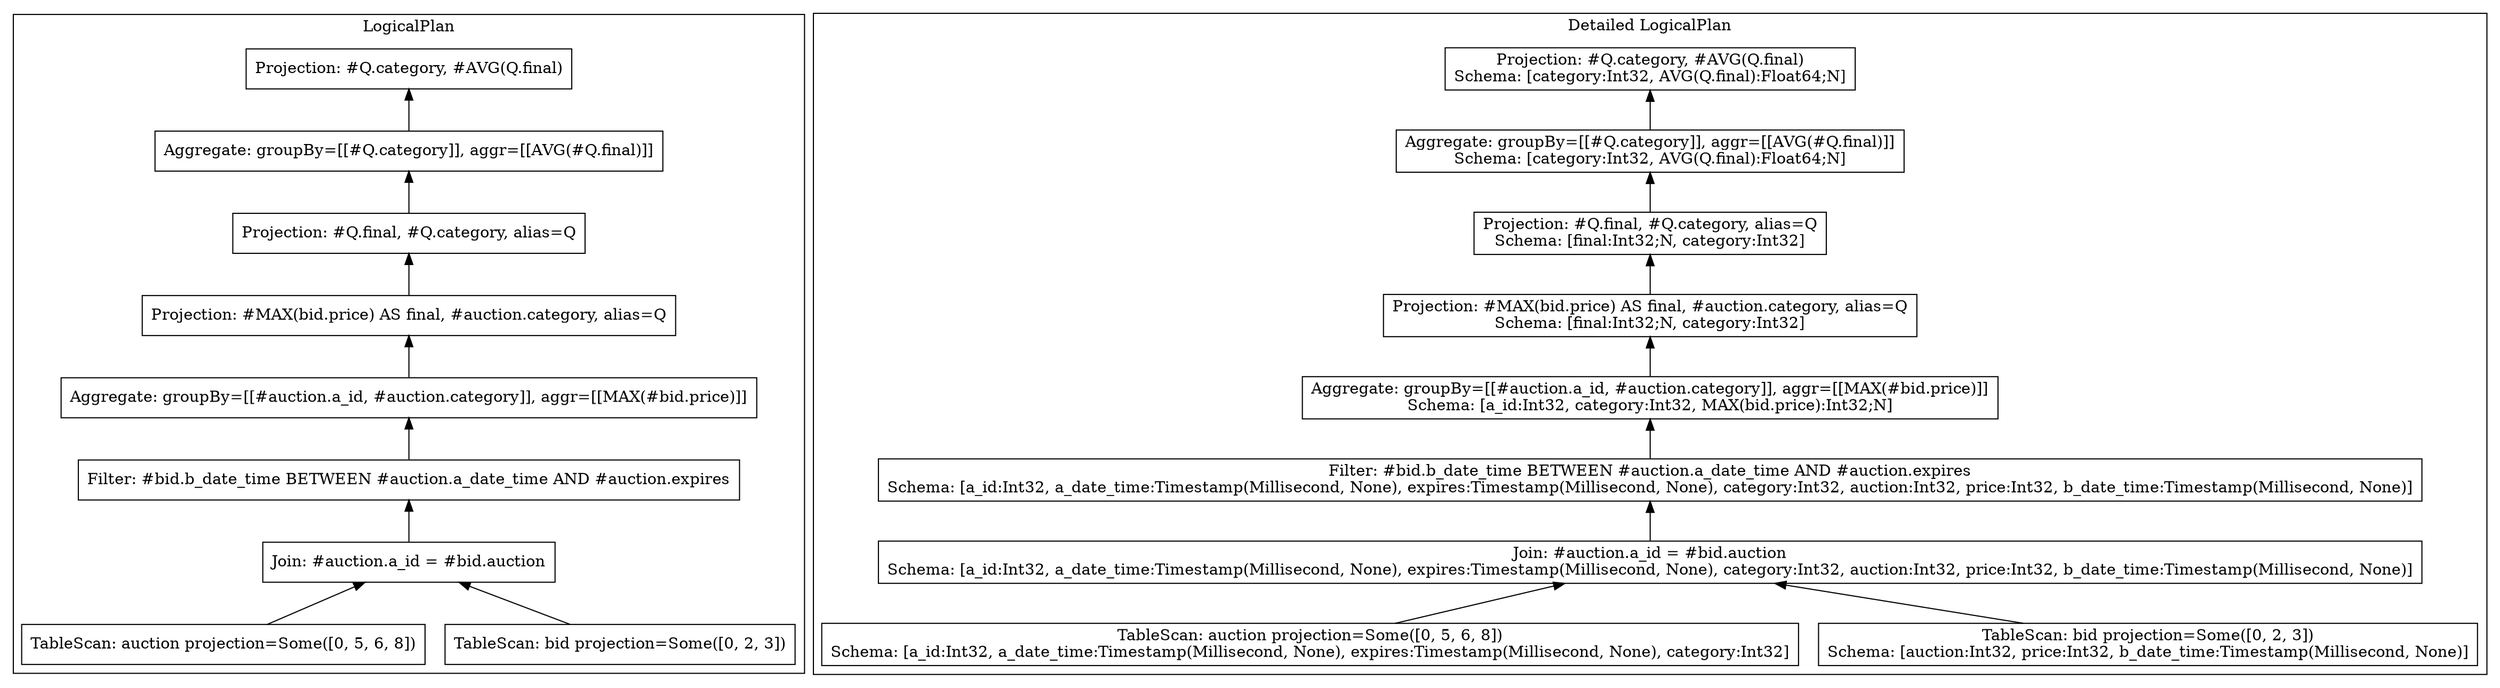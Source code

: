 // Begin DataFusion GraphViz Plan (see https://graphviz.org)
digraph {
  subgraph cluster_1
  {
    graph[label="LogicalPlan"]
    2[shape=box label="Projection: #Q.category, #AVG(Q.final)"]
    3[shape=box label="Aggregate: groupBy=[[#Q.category]], aggr=[[AVG(#Q.final)]]"]
    2 -> 3 [arrowhead=none, arrowtail=normal, dir=back]
    4[shape=box label="Projection: #Q.final, #Q.category, alias=Q"]
    3 -> 4 [arrowhead=none, arrowtail=normal, dir=back]
    5[shape=box label="Projection: #MAX(bid.price) AS final, #auction.category, alias=Q"]
    4 -> 5 [arrowhead=none, arrowtail=normal, dir=back]
    6[shape=box label="Aggregate: groupBy=[[#auction.a_id, #auction.category]], aggr=[[MAX(#bid.price)]]"]
    5 -> 6 [arrowhead=none, arrowtail=normal, dir=back]
    7[shape=box label="Filter: #bid.b_date_time BETWEEN #auction.a_date_time AND #auction.expires"]
    6 -> 7 [arrowhead=none, arrowtail=normal, dir=back]
    8[shape=box label="Join: #auction.a_id = #bid.auction"]
    7 -> 8 [arrowhead=none, arrowtail=normal, dir=back]
    9[shape=box label="TableScan: auction projection=Some([0, 5, 6, 8])"]
    8 -> 9 [arrowhead=none, arrowtail=normal, dir=back]
    10[shape=box label="TableScan: bid projection=Some([0, 2, 3])"]
    8 -> 10 [arrowhead=none, arrowtail=normal, dir=back]
  }
  subgraph cluster_11
  {
    graph[label="Detailed LogicalPlan"]
    12[shape=box label="Projection: #Q.category, #AVG(Q.final)\nSchema: [category:Int32, AVG(Q.final):Float64;N]"]
    13[shape=box label="Aggregate: groupBy=[[#Q.category]], aggr=[[AVG(#Q.final)]]\nSchema: [category:Int32, AVG(Q.final):Float64;N]"]
    12 -> 13 [arrowhead=none, arrowtail=normal, dir=back]
    14[shape=box label="Projection: #Q.final, #Q.category, alias=Q\nSchema: [final:Int32;N, category:Int32]"]
    13 -> 14 [arrowhead=none, arrowtail=normal, dir=back]
    15[shape=box label="Projection: #MAX(bid.price) AS final, #auction.category, alias=Q\nSchema: [final:Int32;N, category:Int32]"]
    14 -> 15 [arrowhead=none, arrowtail=normal, dir=back]
    16[shape=box label="Aggregate: groupBy=[[#auction.a_id, #auction.category]], aggr=[[MAX(#bid.price)]]\nSchema: [a_id:Int32, category:Int32, MAX(bid.price):Int32;N]"]
    15 -> 16 [arrowhead=none, arrowtail=normal, dir=back]
    17[shape=box label="Filter: #bid.b_date_time BETWEEN #auction.a_date_time AND #auction.expires\nSchema: [a_id:Int32, a_date_time:Timestamp(Millisecond, None), expires:Timestamp(Millisecond, None), category:Int32, auction:Int32, price:Int32, b_date_time:Timestamp(Millisecond, None)]"]
    16 -> 17 [arrowhead=none, arrowtail=normal, dir=back]
    18[shape=box label="Join: #auction.a_id = #bid.auction\nSchema: [a_id:Int32, a_date_time:Timestamp(Millisecond, None), expires:Timestamp(Millisecond, None), category:Int32, auction:Int32, price:Int32, b_date_time:Timestamp(Millisecond, None)]"]
    17 -> 18 [arrowhead=none, arrowtail=normal, dir=back]
    19[shape=box label="TableScan: auction projection=Some([0, 5, 6, 8])\nSchema: [a_id:Int32, a_date_time:Timestamp(Millisecond, None), expires:Timestamp(Millisecond, None), category:Int32]"]
    18 -> 19 [arrowhead=none, arrowtail=normal, dir=back]
    20[shape=box label="TableScan: bid projection=Some([0, 2, 3])\nSchema: [auction:Int32, price:Int32, b_date_time:Timestamp(Millisecond, None)]"]
    18 -> 20 [arrowhead=none, arrowtail=normal, dir=back]
  }
}
// End DataFusion GraphViz Plan

